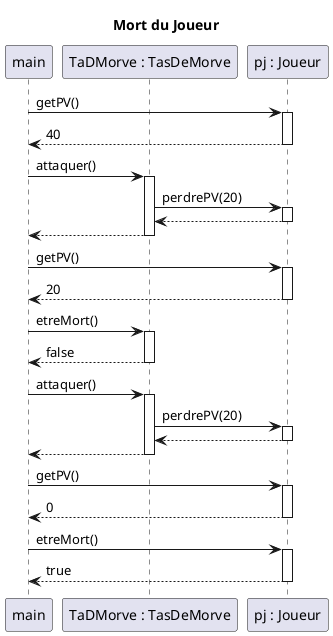 @startuml
'https://plantuml.com/sequence-diagram


title Mort du Joueur

participant "main" as M
participant "TaDMorve : TasDeMorve" as TD
participant "pj : Joueur" as J

M -> J : getPV()
activate J
J --> M : 40
deactivate J

M -> TD : attaquer()
activate TD
TD -> J : perdrePV(20)
activate J
J --> TD
deactivate J
TD --> M
deactivate TD

M -> J : getPV()
activate J
J --> M : 20
deactivate J

M -> TD : etreMort()
activate TD
TD --> M : false
deactivate TD



M -> TD : attaquer()
activate TD
TD -> J : perdrePV(20)
activate J
J --> TD
deactivate J
TD --> M
deactivate TD

M -> J : getPV()
activate J
J --> M : 0
deactivate J

M -> J : etreMort()
activate J
J --> M : true
deactivate J
@enduml